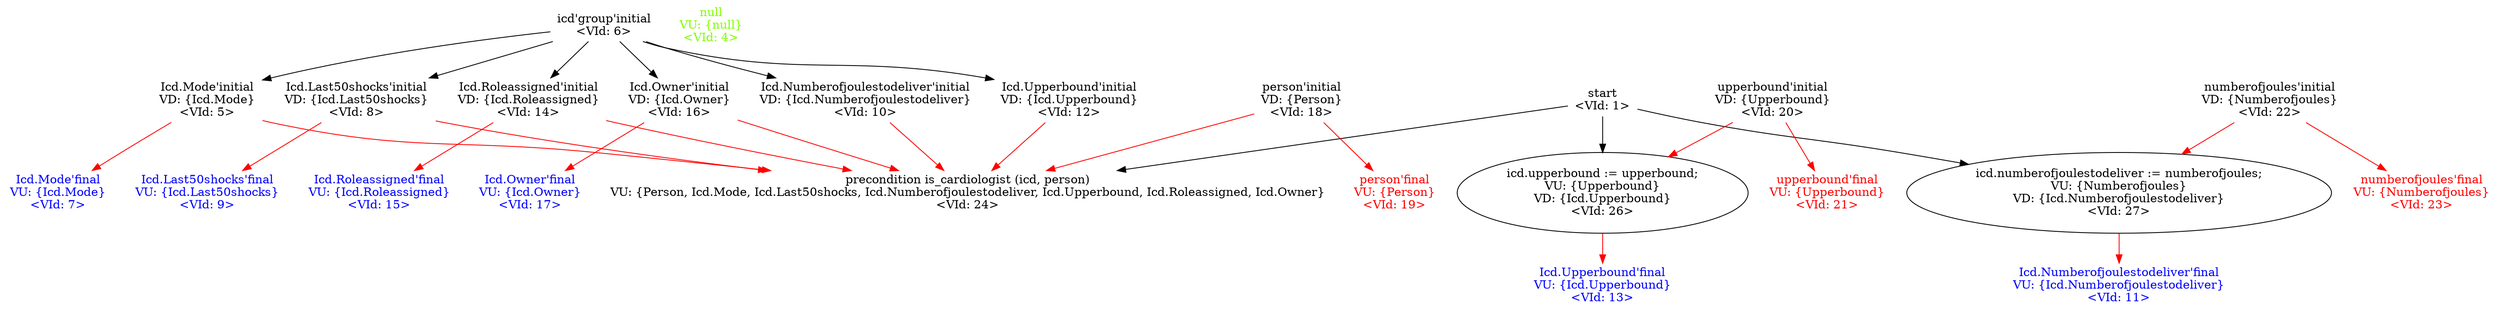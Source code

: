 // subprogram_changesettings_pdg
digraph G {
   graph [splines=True];
    1 [label="start\n<VId: 1>",shape="plaintext"];
    4 [label="null\nVU: {null}\n<VId: 4>",shape="plaintext",fontcolor="chartreuse"];
    5 [label="Icd.Mode'initial\nVD: {Icd.Mode}\n<VId: 5>",shape="plaintext"];
    6 [label="icd'group'initial\n<VId: 6>",shape="plaintext"];
    7 [label="Icd.Mode'final\nVU: {Icd.Mode}\n<VId: 7>",shape="plaintext",fontcolor="blue"];
    8 [label="Icd.Last50shocks'initial\nVD: {Icd.Last50shocks}\n<VId: 8>",shape="plaintext"];
    9 [label="Icd.Last50shocks'final\nVU: {Icd.Last50shocks}\n<VId: 9>",shape="plaintext",fontcolor="blue"];
    10 [label="Icd.Numberofjoulestodeliver'initial\nVD: {Icd.Numberofjoulestodeliver}\n<VId: 10>",shape="plaintext"];
    11 [label="Icd.Numberofjoulestodeliver'final\nVU: {Icd.Numberofjoulestodeliver}\n<VId: 11>",shape="plaintext",fontcolor="blue"];
    12 [label="Icd.Upperbound'initial\nVD: {Icd.Upperbound}\n<VId: 12>",shape="plaintext"];
    13 [label="Icd.Upperbound'final\nVU: {Icd.Upperbound}\n<VId: 13>",shape="plaintext",fontcolor="blue"];
    14 [label="Icd.Roleassigned'initial\nVD: {Icd.Roleassigned}\n<VId: 14>",shape="plaintext"];
    15 [label="Icd.Roleassigned'final\nVU: {Icd.Roleassigned}\n<VId: 15>",shape="plaintext",fontcolor="blue"];
    16 [label="Icd.Owner'initial\nVD: {Icd.Owner}\n<VId: 16>",shape="plaintext"];
    17 [label="Icd.Owner'final\nVU: {Icd.Owner}\n<VId: 17>",shape="plaintext",fontcolor="blue"];
    18 [label="person'initial\nVD: {Person}\n<VId: 18>",shape="plaintext"];
    19 [label="person'final\nVU: {Person}\n<VId: 19>",shape="plaintext",fontcolor="red"];
    20 [label="upperbound'initial\nVD: {Upperbound}\n<VId: 20>",shape="plaintext"];
    21 [label="upperbound'final\nVU: {Upperbound}\n<VId: 21>",shape="plaintext",fontcolor="red"];
    22 [label="numberofjoules'initial\nVD: {Numberofjoules}\n<VId: 22>",shape="plaintext"];
    23 [label="numberofjoules'final\nVU: {Numberofjoules}\n<VId: 23>",shape="plaintext",fontcolor="red"];
    24 [label="precondition is_cardiologist (icd, person)\nVU: {Person, Icd.Mode, Icd.Last50shocks, Icd.Numberofjoulestodeliver, Icd.Upperbound, Icd.Roleassigned, Icd.Owner}\n<VId: 24>",shape="plaintext"];
    26 [label="icd.upperbound := upperbound;\nVU: {Upperbound}\nVD: {Icd.Upperbound}\n<VId: 26>"];
    27 [label="icd.numberofjoulestodeliver := numberofjoules;\nVU: {Numberofjoules}\nVD: {Icd.Numberofjoulestodeliver}\n<VId: 27>"];

    1 ->  24 [arrowType="normal"];
    1 ->  26 [arrowType="normal"];
    1 ->  27 [arrowType="normal"];
    5 ->  7 [arrowType="normal",color="red"];
    5 ->  24 [arrowType="normal",color="red"];
    6 ->  5 [arrowType="normal"];
    6 ->  8 [arrowType="normal"];
    6 ->  10 [arrowType="normal"];
    6 ->  12 [arrowType="normal"];
    6 ->  14 [arrowType="normal"];
    6 ->  16 [arrowType="normal"];
    8 ->  9 [arrowType="normal",color="red"];
    8 ->  24 [arrowType="normal",color="red"];
    10 ->  24 [arrowType="normal",color="red"];
    12 ->  24 [arrowType="normal",color="red"];
    14 ->  15 [arrowType="normal",color="red"];
    14 ->  24 [arrowType="normal",color="red"];
    16 ->  17 [arrowType="normal",color="red"];
    16 ->  24 [arrowType="normal",color="red"];
    18 ->  19 [arrowType="normal",color="red"];
    18 ->  24 [arrowType="normal",color="red"];
    20 ->  21 [arrowType="normal",color="red"];
    20 ->  26 [arrowType="normal",color="red"];
    22 ->  23 [arrowType="normal",color="red"];
    22 ->  27 [arrowType="normal",color="red"];
    26 ->  13 [arrowType="normal",color="red"];
    27 ->  11 [arrowType="normal",color="red"];
}
